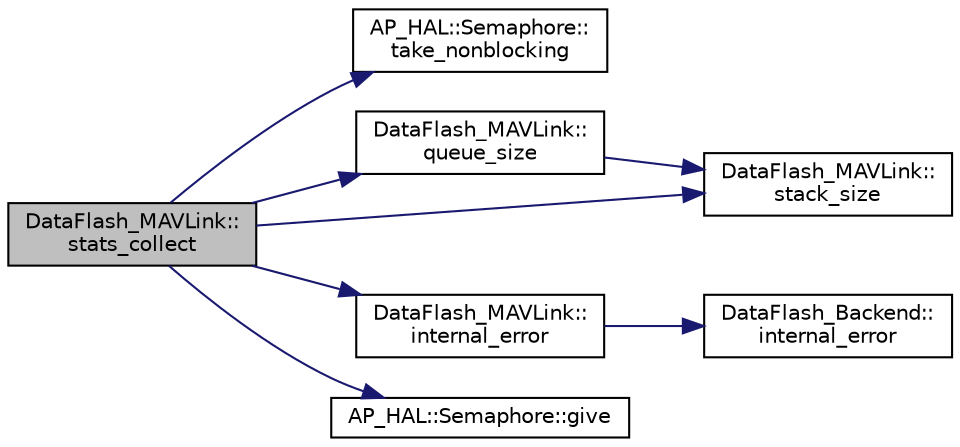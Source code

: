 digraph "DataFlash_MAVLink::stats_collect"
{
 // INTERACTIVE_SVG=YES
  edge [fontname="Helvetica",fontsize="10",labelfontname="Helvetica",labelfontsize="10"];
  node [fontname="Helvetica",fontsize="10",shape=record];
  rankdir="LR";
  Node1 [label="DataFlash_MAVLink::\lstats_collect",height=0.2,width=0.4,color="black", fillcolor="grey75", style="filled", fontcolor="black"];
  Node1 -> Node2 [color="midnightblue",fontsize="10",style="solid",fontname="Helvetica"];
  Node2 [label="AP_HAL::Semaphore::\ltake_nonblocking",height=0.2,width=0.4,color="black", fillcolor="white", style="filled",URL="$classAP__HAL_1_1Semaphore.html#a266e91db5eecb64d8b934d09f5e972cf"];
  Node1 -> Node3 [color="midnightblue",fontsize="10",style="solid",fontname="Helvetica"];
  Node3 [label="DataFlash_MAVLink::\lqueue_size",height=0.2,width=0.4,color="black", fillcolor="white", style="filled",URL="$classDataFlash__MAVLink.html#a6dac1adfe8ebbb54acf9fdd07f37005e"];
  Node3 -> Node4 [color="midnightblue",fontsize="10",style="solid",fontname="Helvetica"];
  Node4 [label="DataFlash_MAVLink::\lstack_size",height=0.2,width=0.4,color="black", fillcolor="white", style="filled",URL="$classDataFlash__MAVLink.html#a8eaf913565cce48a2254c57722eb53ac"];
  Node1 -> Node4 [color="midnightblue",fontsize="10",style="solid",fontname="Helvetica"];
  Node1 -> Node5 [color="midnightblue",fontsize="10",style="solid",fontname="Helvetica"];
  Node5 [label="DataFlash_MAVLink::\linternal_error",height=0.2,width=0.4,color="black", fillcolor="white", style="filled",URL="$classDataFlash__MAVLink.html#a21f7d9d3a0cd764082531cd5f4eda42d"];
  Node5 -> Node6 [color="midnightblue",fontsize="10",style="solid",fontname="Helvetica"];
  Node6 [label="DataFlash_Backend::\linternal_error",height=0.2,width=0.4,color="black", fillcolor="white", style="filled",URL="$classDataFlash__Backend.html#a86fbc6a0354c3237ed4e8dbb7bd5f389"];
  Node1 -> Node7 [color="midnightblue",fontsize="10",style="solid",fontname="Helvetica"];
  Node7 [label="AP_HAL::Semaphore::give",height=0.2,width=0.4,color="black", fillcolor="white", style="filled",URL="$classAP__HAL_1_1Semaphore.html#afcdbf03d5bea9d83037acc93bfaea7ce"];
}
